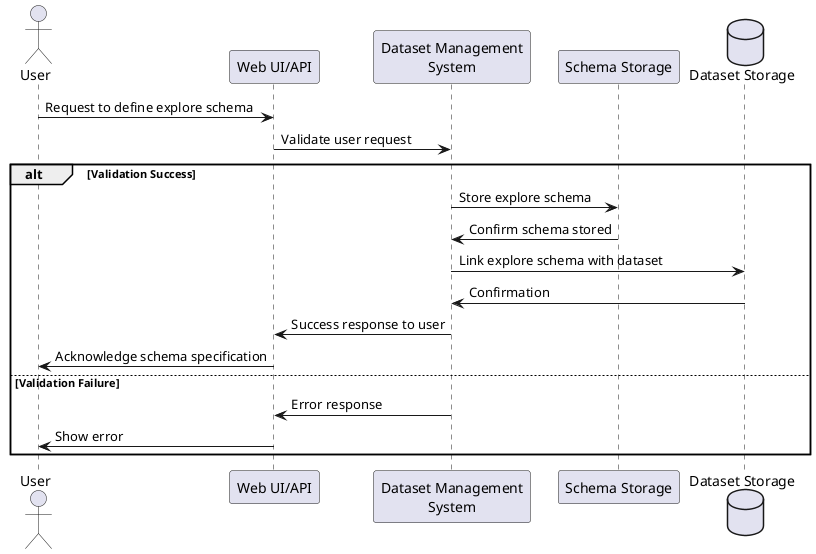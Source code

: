 @startuml
actor User
participant "Web UI/API" as WebUI
participant "Dataset Management\nSystem" as DMS
participant "Schema Storage" as SS
database "Dataset Storage" as DS

User -> WebUI : Request to define explore schema
WebUI -> DMS : Validate user request
alt Validation Success
    DMS -> SS : Store explore schema
    SS -> DMS : Confirm schema stored
    DMS -> DS : Link explore schema with dataset
    DS -> DMS : Confirmation
    DMS -> WebUI : Success response to user
    WebUI -> User : Acknowledge schema specification
else Validation Failure
    DMS -> WebUI : Error response
    WebUI -> User : Show error
end
@enduml

